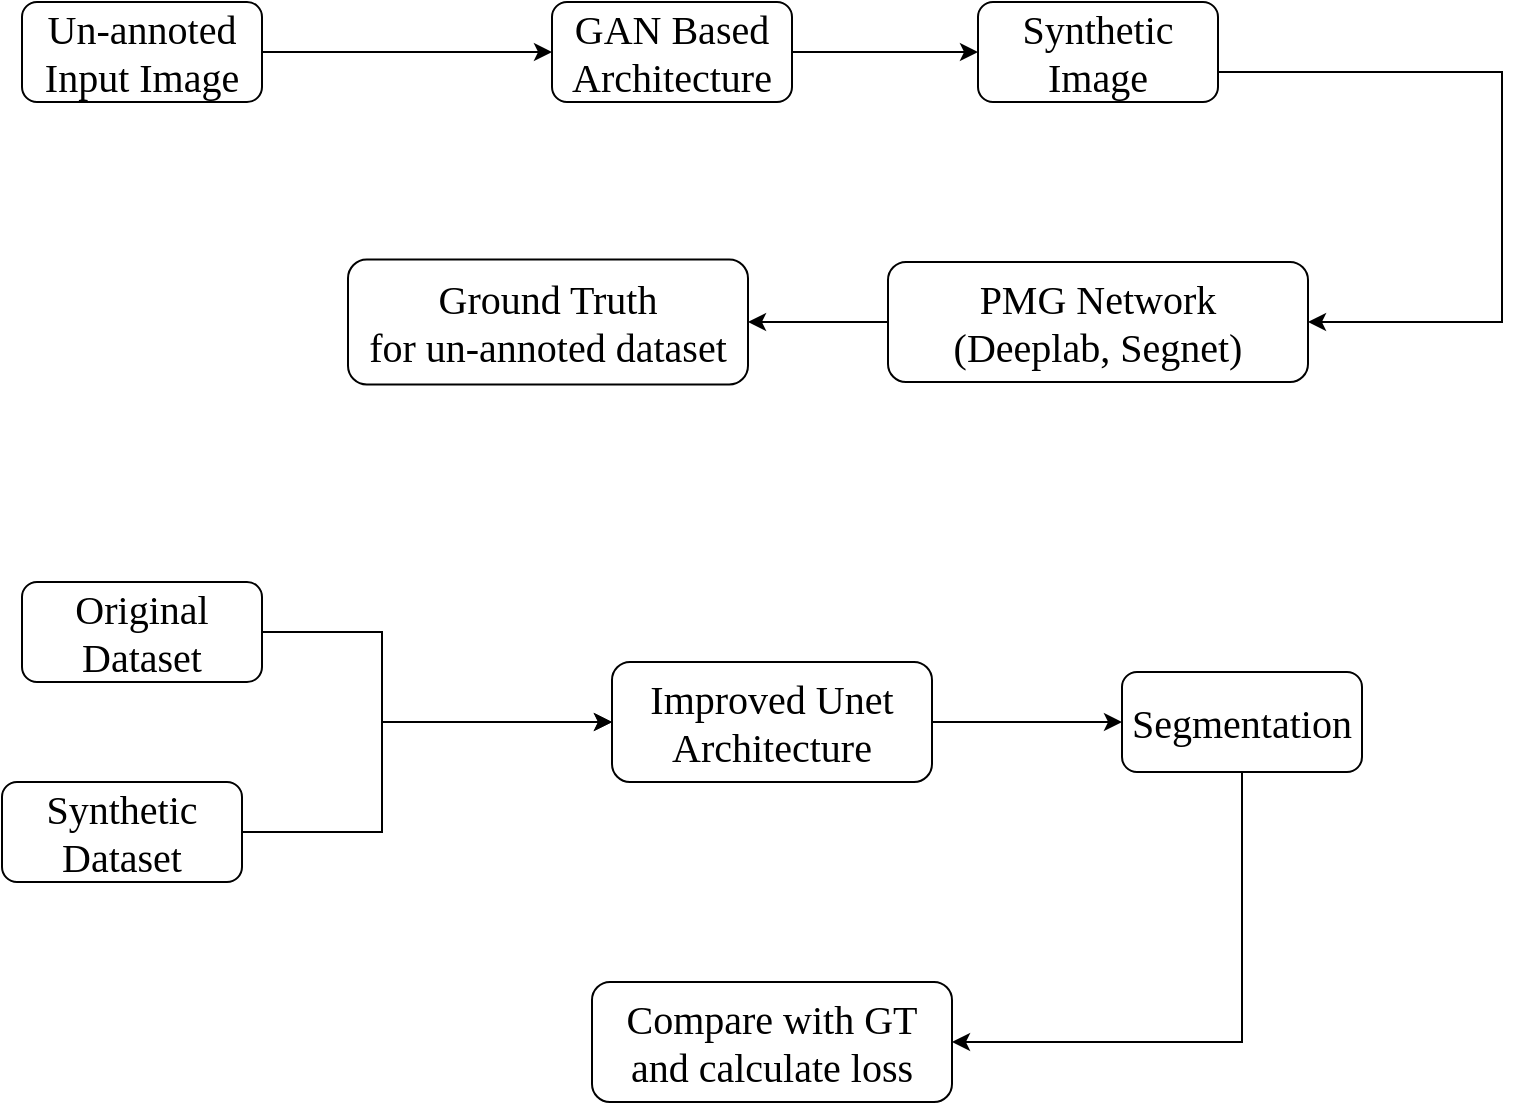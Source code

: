 <mxfile version="23.1.1" type="github">
  <diagram name="Page-1" id="Z6lhQb1JWjHIM8Xqt7a7">
    <mxGraphModel dx="1120" dy="468" grid="1" gridSize="10" guides="1" tooltips="1" connect="1" arrows="1" fold="1" page="1" pageScale="1" pageWidth="850" pageHeight="1100" math="0" shadow="0">
      <root>
        <mxCell id="0" />
        <mxCell id="1" parent="0" />
        <mxCell id="lIYEoQFzBlBaK3pY_wxw-4" style="edgeStyle=orthogonalEdgeStyle;rounded=0;orthogonalLoop=1;jettySize=auto;html=1;exitX=1;exitY=0.5;exitDx=0;exitDy=0;entryX=0;entryY=0.5;entryDx=0;entryDy=0;" parent="1" source="lIYEoQFzBlBaK3pY_wxw-1" target="lIYEoQFzBlBaK3pY_wxw-3" edge="1">
          <mxGeometry relative="1" as="geometry" />
        </mxCell>
        <mxCell id="lIYEoQFzBlBaK3pY_wxw-1" value="&lt;font style=&quot;font-size: 20px;&quot; face=&quot;Times New Roman&quot;&gt;Un-annoted&lt;br&gt;Input Image&lt;/font&gt;" style="rounded=1;whiteSpace=wrap;html=1;" parent="1" vertex="1">
          <mxGeometry x="40" y="140" width="120" height="50" as="geometry" />
        </mxCell>
        <mxCell id="lIYEoQFzBlBaK3pY_wxw-8" style="edgeStyle=orthogonalEdgeStyle;rounded=0;orthogonalLoop=1;jettySize=auto;html=1;exitX=1;exitY=0.5;exitDx=0;exitDy=0;entryX=1;entryY=0.5;entryDx=0;entryDy=0;" parent="1" source="lIYEoQFzBlBaK3pY_wxw-2" target="lIYEoQFzBlBaK3pY_wxw-6" edge="1">
          <mxGeometry relative="1" as="geometry">
            <Array as="points">
              <mxPoint x="780" y="175" />
              <mxPoint x="780" y="300" />
            </Array>
          </mxGeometry>
        </mxCell>
        <mxCell id="lIYEoQFzBlBaK3pY_wxw-2" value="&lt;font style=&quot;font-size: 20px;&quot; face=&quot;Times New Roman&quot;&gt;Synthetic Image&lt;/font&gt;" style="rounded=1;whiteSpace=wrap;html=1;" parent="1" vertex="1">
          <mxGeometry x="518" y="140" width="120" height="50" as="geometry" />
        </mxCell>
        <mxCell id="lIYEoQFzBlBaK3pY_wxw-5" style="edgeStyle=orthogonalEdgeStyle;rounded=0;orthogonalLoop=1;jettySize=auto;html=1;exitX=1;exitY=0.5;exitDx=0;exitDy=0;entryX=0;entryY=0.5;entryDx=0;entryDy=0;" parent="1" source="lIYEoQFzBlBaK3pY_wxw-3" target="lIYEoQFzBlBaK3pY_wxw-2" edge="1">
          <mxGeometry relative="1" as="geometry" />
        </mxCell>
        <mxCell id="lIYEoQFzBlBaK3pY_wxw-3" value="&lt;font face=&quot;Times New Roman&quot;&gt;&lt;span style=&quot;font-size: 20px;&quot;&gt;GAN Based Architecture&lt;/span&gt;&lt;/font&gt;" style="rounded=1;whiteSpace=wrap;html=1;" parent="1" vertex="1">
          <mxGeometry x="305" y="140" width="120" height="50" as="geometry" />
        </mxCell>
        <mxCell id="lIYEoQFzBlBaK3pY_wxw-11" style="edgeStyle=orthogonalEdgeStyle;rounded=0;orthogonalLoop=1;jettySize=auto;html=1;exitX=0;exitY=0.5;exitDx=0;exitDy=0;entryX=1;entryY=0.5;entryDx=0;entryDy=0;" parent="1" source="lIYEoQFzBlBaK3pY_wxw-6" target="lIYEoQFzBlBaK3pY_wxw-10" edge="1">
          <mxGeometry relative="1" as="geometry" />
        </mxCell>
        <mxCell id="lIYEoQFzBlBaK3pY_wxw-6" value="&lt;font style=&quot;font-size: 20px;&quot; face=&quot;Times New Roman&quot;&gt;PMG Network&lt;br&gt;(Deeplab, Segnet)&lt;/font&gt;" style="rounded=1;whiteSpace=wrap;html=1;" parent="1" vertex="1">
          <mxGeometry x="473" y="270" width="210" height="60" as="geometry" />
        </mxCell>
        <mxCell id="lIYEoQFzBlBaK3pY_wxw-10" value="&lt;font style=&quot;font-size: 20px;&quot; face=&quot;Times New Roman&quot;&gt;Ground Truth&lt;br&gt;for un-annoted dataset&lt;br&gt;&lt;/font&gt;" style="rounded=1;whiteSpace=wrap;html=1;" parent="1" vertex="1">
          <mxGeometry x="203" y="268.75" width="200" height="62.5" as="geometry" />
        </mxCell>
        <mxCell id="lIYEoQFzBlBaK3pY_wxw-19" style="edgeStyle=orthogonalEdgeStyle;rounded=0;orthogonalLoop=1;jettySize=auto;html=1;exitX=1;exitY=0.5;exitDx=0;exitDy=0;entryX=0;entryY=0.5;entryDx=0;entryDy=0;" parent="1" source="lIYEoQFzBlBaK3pY_wxw-13" target="lIYEoQFzBlBaK3pY_wxw-18" edge="1">
          <mxGeometry relative="1" as="geometry">
            <Array as="points">
              <mxPoint x="220" y="455" />
              <mxPoint x="220" y="500" />
            </Array>
          </mxGeometry>
        </mxCell>
        <mxCell id="lIYEoQFzBlBaK3pY_wxw-13" value="&lt;font style=&quot;font-size: 20px;&quot; face=&quot;Times New Roman&quot;&gt;Original Dataset&lt;/font&gt;" style="rounded=1;whiteSpace=wrap;html=1;" parent="1" vertex="1">
          <mxGeometry x="40" y="430" width="120" height="50" as="geometry" />
        </mxCell>
        <mxCell id="lIYEoQFzBlBaK3pY_wxw-20" style="edgeStyle=orthogonalEdgeStyle;rounded=0;orthogonalLoop=1;jettySize=auto;html=1;exitX=1;exitY=0.5;exitDx=0;exitDy=0;entryX=0;entryY=0.5;entryDx=0;entryDy=0;" parent="1" source="lIYEoQFzBlBaK3pY_wxw-16" target="lIYEoQFzBlBaK3pY_wxw-18" edge="1">
          <mxGeometry relative="1" as="geometry">
            <Array as="points">
              <mxPoint x="220" y="555" />
              <mxPoint x="220" y="500" />
            </Array>
          </mxGeometry>
        </mxCell>
        <mxCell id="lIYEoQFzBlBaK3pY_wxw-16" value="&lt;font style=&quot;font-size: 20px;&quot; face=&quot;Times New Roman&quot;&gt;Synthetic&lt;br&gt;Dataset&lt;br&gt;&lt;/font&gt;" style="rounded=1;whiteSpace=wrap;html=1;" parent="1" vertex="1">
          <mxGeometry x="30" y="530" width="120" height="50" as="geometry" />
        </mxCell>
        <mxCell id="lIYEoQFzBlBaK3pY_wxw-22" style="edgeStyle=orthogonalEdgeStyle;rounded=0;orthogonalLoop=1;jettySize=auto;html=1;exitX=1;exitY=0.5;exitDx=0;exitDy=0;" parent="1" source="lIYEoQFzBlBaK3pY_wxw-18" target="lIYEoQFzBlBaK3pY_wxw-21" edge="1">
          <mxGeometry relative="1" as="geometry" />
        </mxCell>
        <mxCell id="lIYEoQFzBlBaK3pY_wxw-18" value="&lt;font face=&quot;Times New Roman&quot;&gt;&lt;span style=&quot;font-size: 20px;&quot;&gt;Improved Unet Architecture&lt;/span&gt;&lt;/font&gt;" style="rounded=1;whiteSpace=wrap;html=1;" parent="1" vertex="1">
          <mxGeometry x="335" y="470" width="160" height="60" as="geometry" />
        </mxCell>
        <mxCell id="lIYEoQFzBlBaK3pY_wxw-25" style="edgeStyle=orthogonalEdgeStyle;rounded=0;orthogonalLoop=1;jettySize=auto;html=1;exitX=0.5;exitY=1;exitDx=0;exitDy=0;entryX=1;entryY=0.5;entryDx=0;entryDy=0;" parent="1" source="lIYEoQFzBlBaK3pY_wxw-21" target="lIYEoQFzBlBaK3pY_wxw-24" edge="1">
          <mxGeometry relative="1" as="geometry" />
        </mxCell>
        <mxCell id="lIYEoQFzBlBaK3pY_wxw-21" value="&lt;font style=&quot;font-size: 20px;&quot; face=&quot;Times New Roman&quot;&gt;Segmentation&lt;/font&gt;" style="rounded=1;whiteSpace=wrap;html=1;" parent="1" vertex="1">
          <mxGeometry x="590" y="475" width="120" height="50" as="geometry" />
        </mxCell>
        <mxCell id="lIYEoQFzBlBaK3pY_wxw-24" value="&lt;font face=&quot;Times New Roman&quot;&gt;&lt;span style=&quot;font-size: 20px;&quot;&gt;Compare with GT&lt;br&gt;and calculate loss&lt;br&gt;&lt;/span&gt;&lt;/font&gt;" style="rounded=1;whiteSpace=wrap;html=1;" parent="1" vertex="1">
          <mxGeometry x="325" y="630" width="180" height="60" as="geometry" />
        </mxCell>
      </root>
    </mxGraphModel>
  </diagram>
</mxfile>
